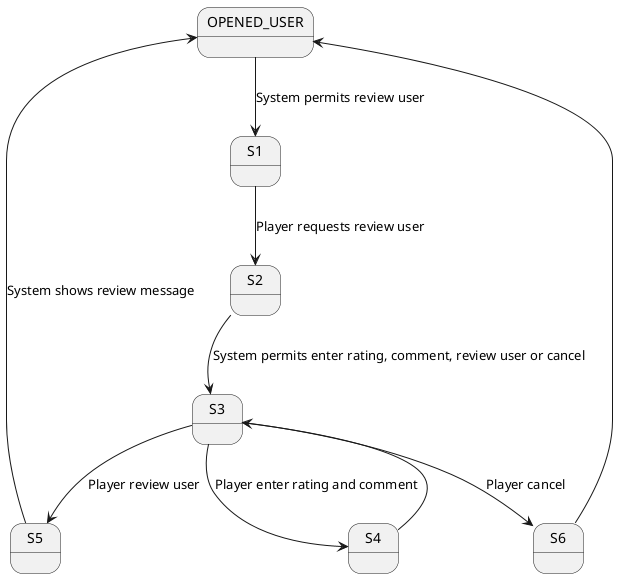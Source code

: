 @startuml

state OPENED_USER

OPENED_USER -down-> S1 : System permits review user
S1 --> S2 : Player requests review user
S2 --> S3 : System permits enter rating, comment, review user or cancel
S3 --> S4 : Player enter rating and comment
S4 --> S3
S3 --> S5 : Player review user
S5 --> OPENED_USER : System shows review message
S3 --> S6 : Player cancel
S6 --> OPENED_USER
@enduml